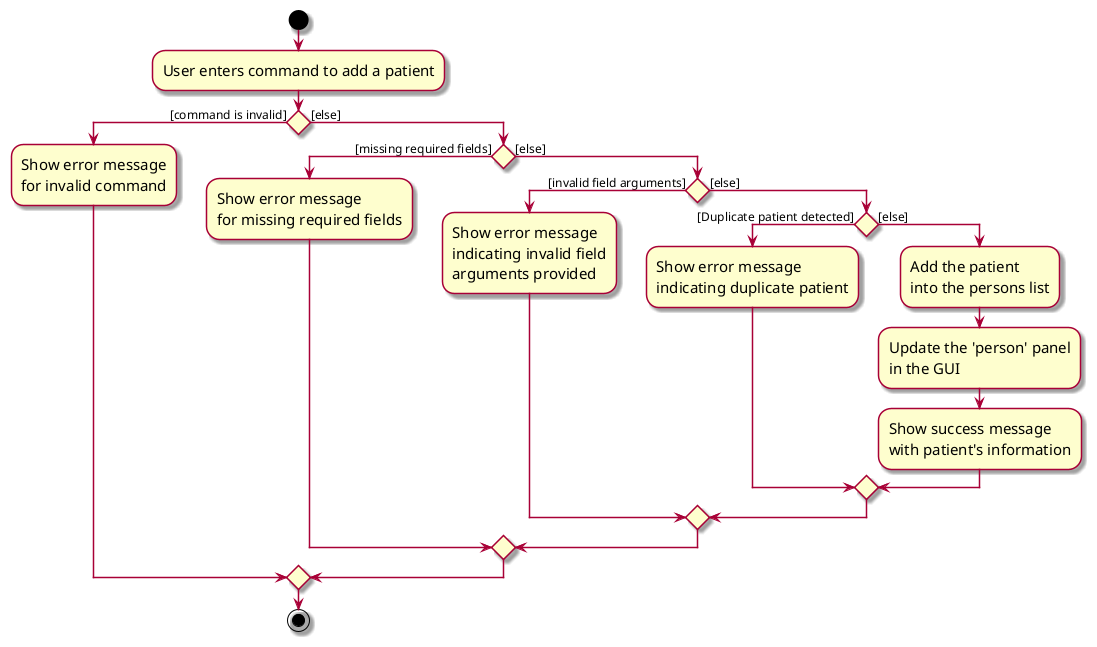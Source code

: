 @startuml
skin rose
skinparam ActivityFontSize 15
skinparam ArrowFontSize 12

start
:User enters command to add a patient;

if () then ([command is invalid])
    :Show error message\nfor invalid command;
else ([else])
    if () then ([missing required fields])
        :Show error message\nfor missing required fields;
    else ([else])
        if () then ([invalid field arguments])
            :Show error message\nindicating invalid field\narguments provided;
        else ([else])
            if () then ([Duplicate patient detected])
                :Show error message\nindicating duplicate patient;
                else ([else])
                    :Add the patient\ninto the persons list;
                    :Update the 'person' panel\nin the GUI;
                    :Show success message\nwith patient's information;
            endif;
        endif
    endif
endif

stop
@enduml